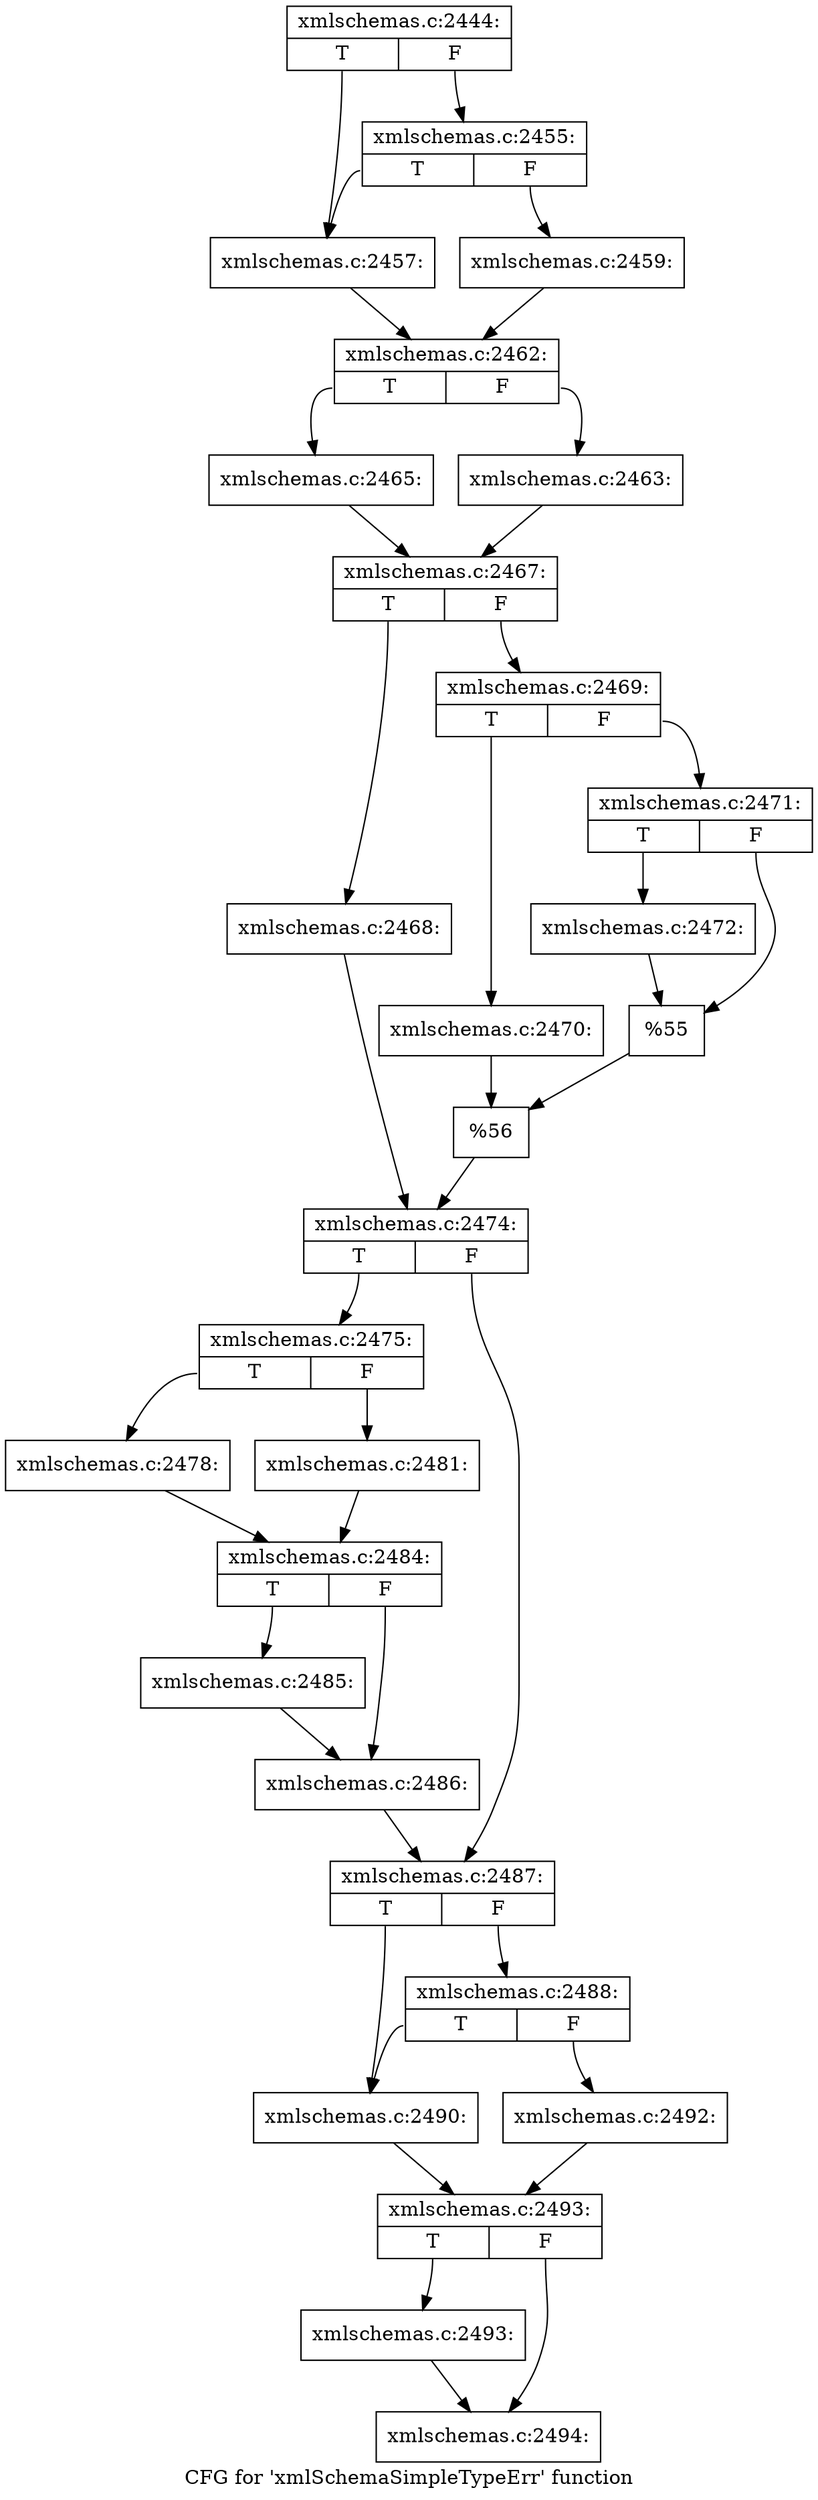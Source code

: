 digraph "CFG for 'xmlSchemaSimpleTypeErr' function" {
	label="CFG for 'xmlSchemaSimpleTypeErr' function";

	Node0x5449870 [shape=record,label="{xmlschemas.c:2444:|{<s0>T|<s1>F}}"];
	Node0x5449870:s0 -> Node0x54544b0;
	Node0x5449870:s1 -> Node0x54545a0;
	Node0x54545a0 [shape=record,label="{xmlschemas.c:2455:|{<s0>T|<s1>F}}"];
	Node0x54545a0:s0 -> Node0x54544b0;
	Node0x54545a0:s1 -> Node0x5454550;
	Node0x54544b0 [shape=record,label="{xmlschemas.c:2457:}"];
	Node0x54544b0 -> Node0x5454500;
	Node0x5454550 [shape=record,label="{xmlschemas.c:2459:}"];
	Node0x5454550 -> Node0x5454500;
	Node0x5454500 [shape=record,label="{xmlschemas.c:2462:|{<s0>T|<s1>F}}"];
	Node0x5454500:s0 -> Node0x54552c0;
	Node0x5454500:s1 -> Node0x5455220;
	Node0x5455220 [shape=record,label="{xmlschemas.c:2463:}"];
	Node0x5455220 -> Node0x5455270;
	Node0x54552c0 [shape=record,label="{xmlschemas.c:2465:}"];
	Node0x54552c0 -> Node0x5455270;
	Node0x5455270 [shape=record,label="{xmlschemas.c:2467:|{<s0>T|<s1>F}}"];
	Node0x5455270:s0 -> Node0x5455c70;
	Node0x5455270:s1 -> Node0x5455d10;
	Node0x5455c70 [shape=record,label="{xmlschemas.c:2468:}"];
	Node0x5455c70 -> Node0x5455cc0;
	Node0x5455d10 [shape=record,label="{xmlschemas.c:2469:|{<s0>T|<s1>F}}"];
	Node0x5455d10:s0 -> Node0x5456420;
	Node0x5455d10:s1 -> Node0x54564c0;
	Node0x5456420 [shape=record,label="{xmlschemas.c:2470:}"];
	Node0x5456420 -> Node0x5456470;
	Node0x54564c0 [shape=record,label="{xmlschemas.c:2471:|{<s0>T|<s1>F}}"];
	Node0x54564c0:s0 -> Node0x5456bd0;
	Node0x54564c0:s1 -> Node0x5456c20;
	Node0x5456bd0 [shape=record,label="{xmlschemas.c:2472:}"];
	Node0x5456bd0 -> Node0x5456c20;
	Node0x5456c20 [shape=record,label="{%55}"];
	Node0x5456c20 -> Node0x5456470;
	Node0x5456470 [shape=record,label="{%56}"];
	Node0x5456470 -> Node0x5455cc0;
	Node0x5455cc0 [shape=record,label="{xmlschemas.c:2474:|{<s0>T|<s1>F}}"];
	Node0x5455cc0:s0 -> Node0x54573f0;
	Node0x5455cc0:s1 -> Node0x5457440;
	Node0x54573f0 [shape=record,label="{xmlschemas.c:2475:|{<s0>T|<s1>F}}"];
	Node0x54573f0:s0 -> Node0x5457e20;
	Node0x54573f0:s1 -> Node0x5457ec0;
	Node0x5457e20 [shape=record,label="{xmlschemas.c:2478:}"];
	Node0x5457e20 -> Node0x5457e70;
	Node0x5457ec0 [shape=record,label="{xmlschemas.c:2481:}"];
	Node0x5457ec0 -> Node0x5457e70;
	Node0x5457e70 [shape=record,label="{xmlschemas.c:2484:|{<s0>T|<s1>F}}"];
	Node0x5457e70:s0 -> Node0x54594c0;
	Node0x5457e70:s1 -> Node0x5459510;
	Node0x54594c0 [shape=record,label="{xmlschemas.c:2485:}"];
	Node0x54594c0 -> Node0x5459510;
	Node0x5459510 [shape=record,label="{xmlschemas.c:2486:}"];
	Node0x5459510 -> Node0x5457440;
	Node0x5457440 [shape=record,label="{xmlschemas.c:2487:|{<s0>T|<s1>F}}"];
	Node0x5457440:s0 -> Node0x5459e00;
	Node0x5457440:s1 -> Node0x5459ef0;
	Node0x5459ef0 [shape=record,label="{xmlschemas.c:2488:|{<s0>T|<s1>F}}"];
	Node0x5459ef0:s0 -> Node0x5459e00;
	Node0x5459ef0:s1 -> Node0x5459ea0;
	Node0x5459e00 [shape=record,label="{xmlschemas.c:2490:}"];
	Node0x5459e00 -> Node0x5459e50;
	Node0x5459ea0 [shape=record,label="{xmlschemas.c:2492:}"];
	Node0x5459ea0 -> Node0x5459e50;
	Node0x5459e50 [shape=record,label="{xmlschemas.c:2493:|{<s0>T|<s1>F}}"];
	Node0x5459e50:s0 -> Node0x545aee0;
	Node0x5459e50:s1 -> Node0x545af30;
	Node0x545aee0 [shape=record,label="{xmlschemas.c:2493:}"];
	Node0x545aee0 -> Node0x545af30;
	Node0x545af30 [shape=record,label="{xmlschemas.c:2494:}"];
}
